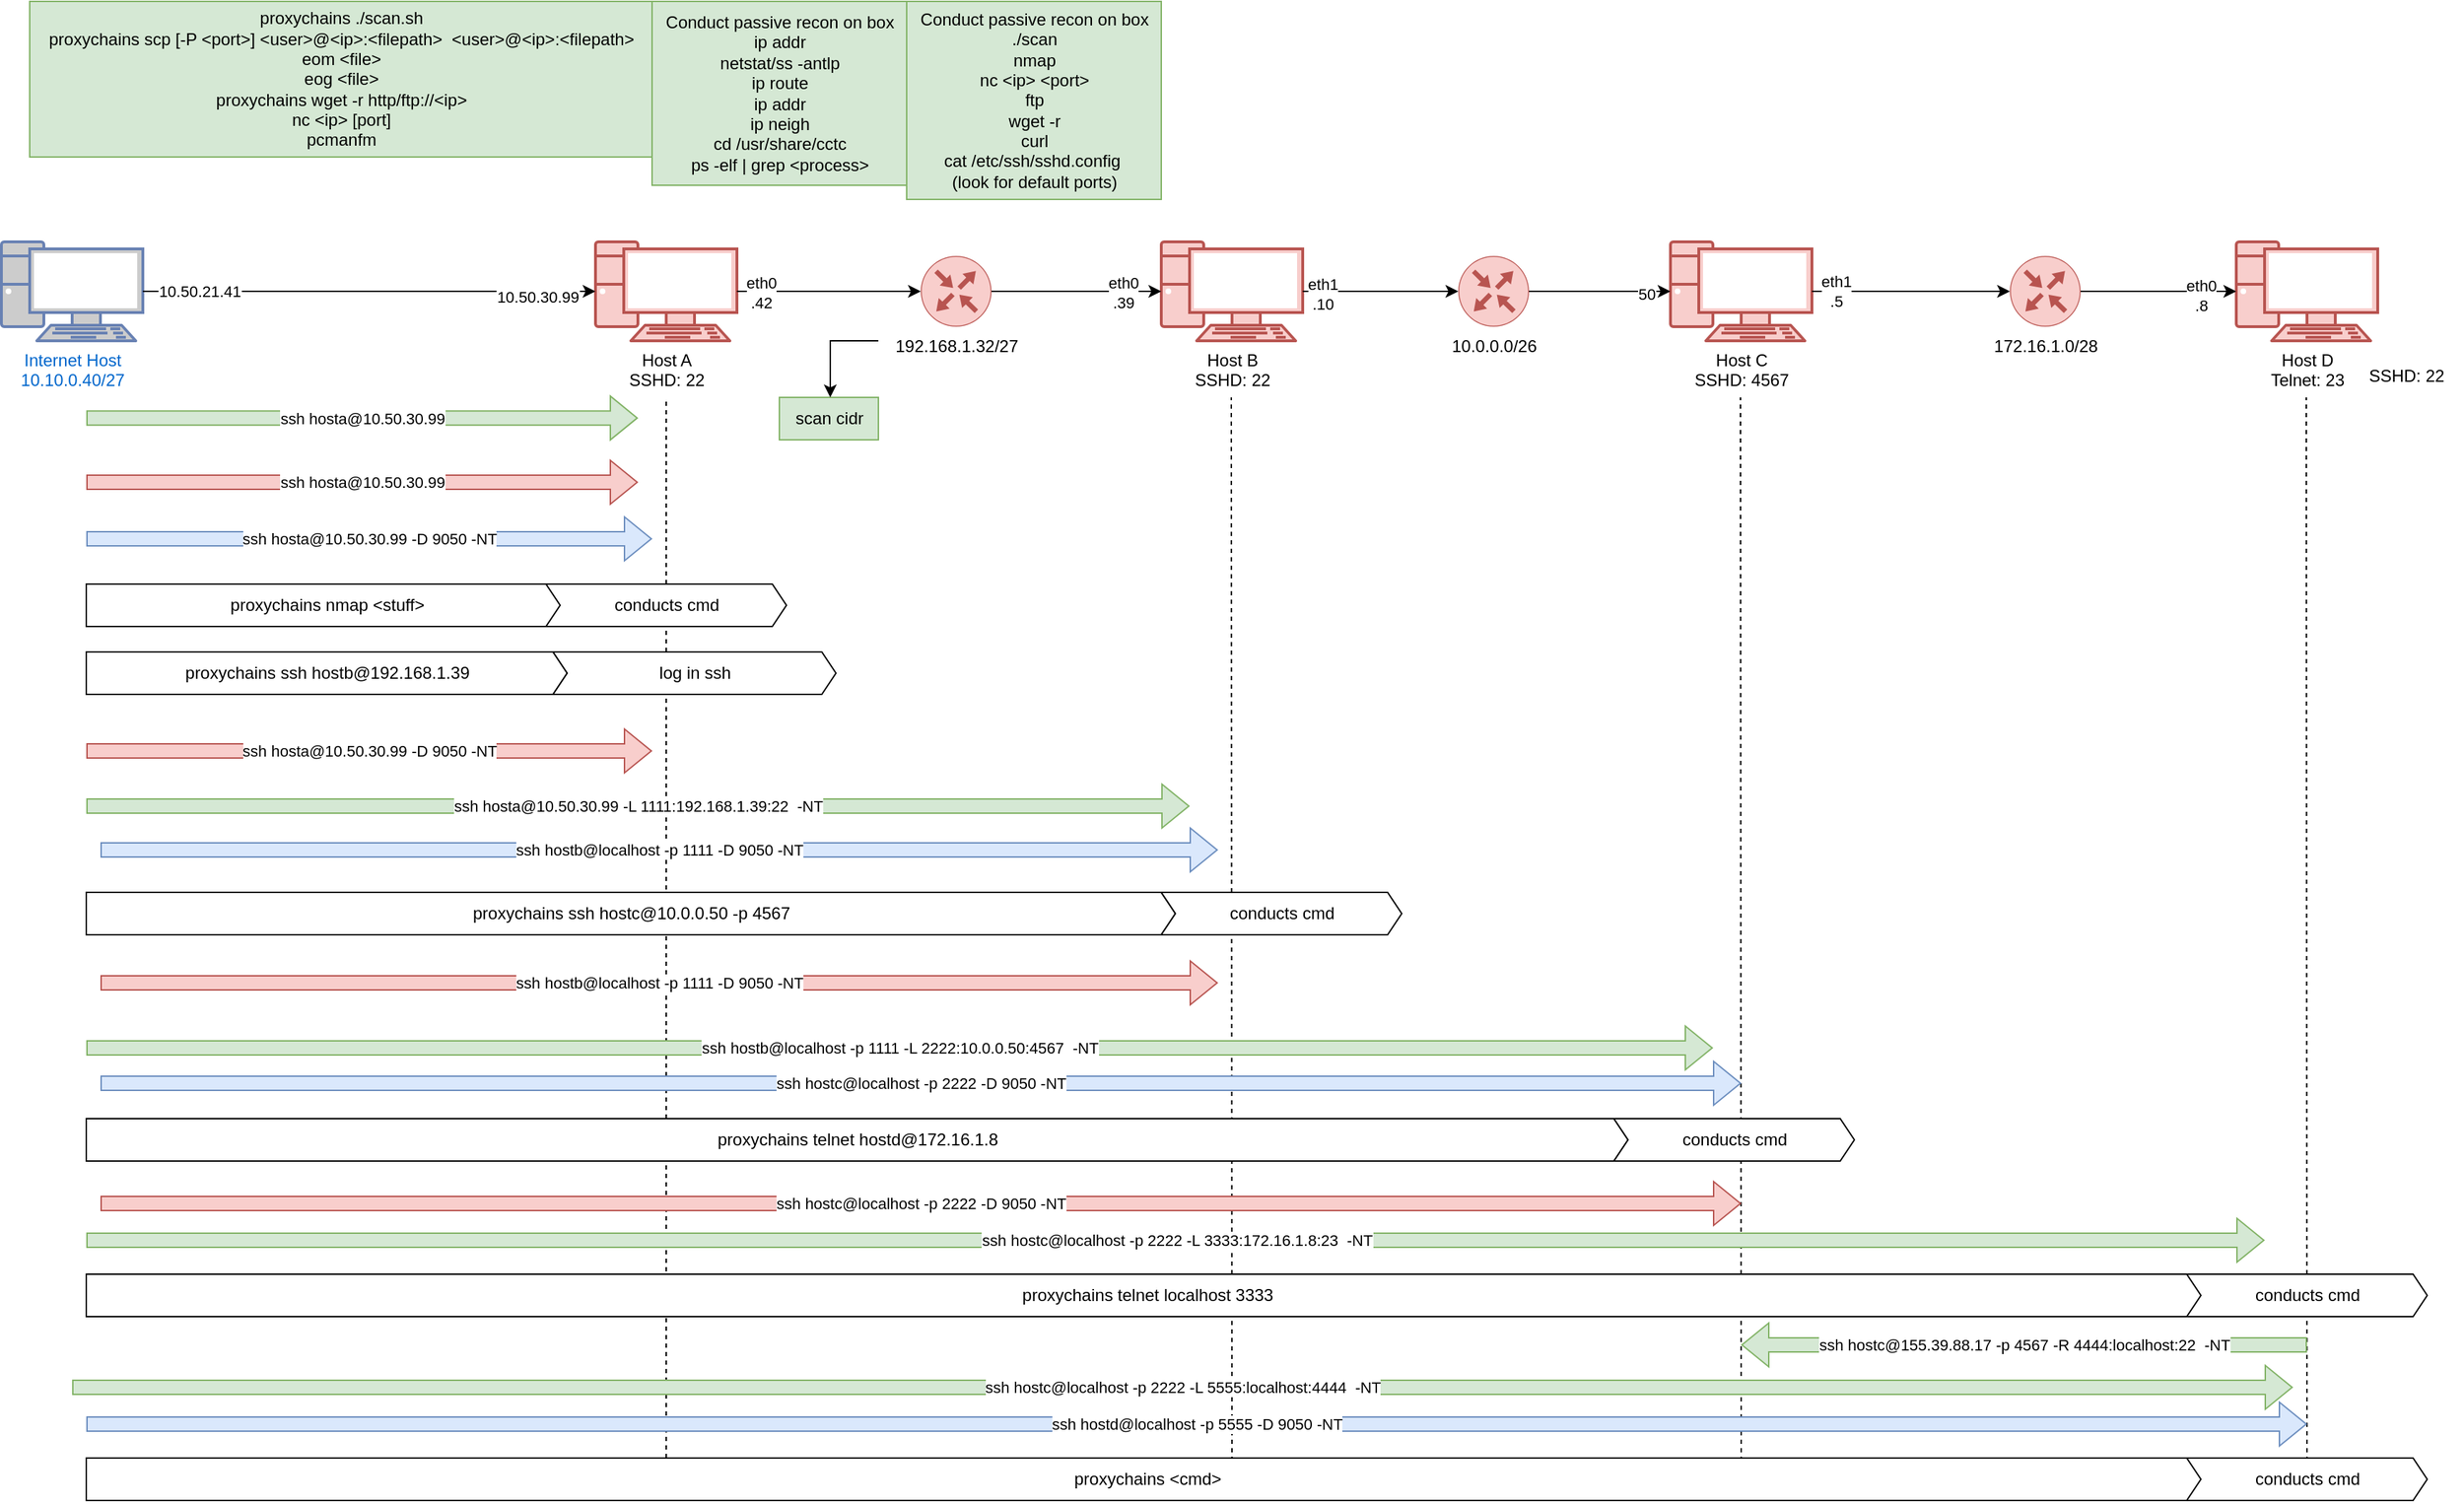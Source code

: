 <mxfile version="24.5.4" type="github">
  <diagram name="Page-1" id="iQ5KhEgalkeNzzqRlSKW">
    <mxGraphModel dx="1434" dy="778" grid="1" gridSize="10" guides="1" tooltips="1" connect="1" arrows="1" fold="1" page="1" pageScale="1" pageWidth="850" pageHeight="1100" math="0" shadow="0">
      <root>
        <mxCell id="0" />
        <mxCell id="1" parent="0" />
        <mxCell id="FURbWRbi5EmWoerNdc4_-44" value="" style="endArrow=none;dashed=1;html=1;rounded=0;" parent="1" edge="1">
          <mxGeometry width="50" height="50" relative="1" as="geometry">
            <mxPoint x="1310" y="1060" as="sourcePoint" />
            <mxPoint x="1309.5" y="290" as="targetPoint" />
          </mxGeometry>
        </mxCell>
        <mxCell id="FURbWRbi5EmWoerNdc4_-30" value="" style="endArrow=none;dashed=1;html=1;rounded=0;" parent="1" edge="1">
          <mxGeometry width="50" height="50" relative="1" as="geometry">
            <mxPoint x="950" y="1060" as="sourcePoint" />
            <mxPoint x="949.5" y="290" as="targetPoint" />
          </mxGeometry>
        </mxCell>
        <mxCell id="FURbWRbi5EmWoerNdc4_-29" value="" style="endArrow=none;dashed=1;html=1;rounded=0;" parent="1" edge="1">
          <mxGeometry width="50" height="50" relative="1" as="geometry">
            <mxPoint x="550" y="1070" as="sourcePoint" />
            <mxPoint x="550" y="290" as="targetPoint" />
          </mxGeometry>
        </mxCell>
        <mxCell id="FURbWRbi5EmWoerNdc4_-1" value="192.168.1.32/27" style="sketch=0;points=[[0.5,0,0],[1,0.5,0],[0.5,1,0],[0,0.5,0],[0.145,0.145,0],[0.856,0.145,0],[0.855,0.856,0],[0.145,0.855,0]];verticalLabelPosition=bottom;html=1;verticalAlign=top;aspect=fixed;align=center;pointerEvents=1;shape=mxgraph.cisco19.rect;prIcon=router;fillColor=#f8cecc;strokeColor=#b85450;" parent="1" vertex="1">
          <mxGeometry x="730" y="190" width="50" height="50" as="geometry" />
        </mxCell>
        <mxCell id="FURbWRbi5EmWoerNdc4_-2" value="Internet Host&lt;div&gt;10.10.0.40/27&lt;/div&gt;" style="fontColor=#0066CC;verticalAlign=top;verticalLabelPosition=bottom;labelPosition=center;align=center;html=1;outlineConnect=0;fillColor=#CCCCCC;strokeColor=#6881B3;gradientColor=none;gradientDirection=north;strokeWidth=2;shape=mxgraph.networks.pc;" parent="1" vertex="1">
          <mxGeometry x="80" y="180" width="100" height="70" as="geometry" />
        </mxCell>
        <mxCell id="FURbWRbi5EmWoerNdc4_-3" value="Host A&lt;div&gt;SSHD: 22&lt;/div&gt;" style="verticalAlign=top;verticalLabelPosition=bottom;labelPosition=center;align=center;html=1;outlineConnect=0;fillColor=#f8cecc;strokeColor=#b85450;gradientDirection=north;strokeWidth=2;shape=mxgraph.networks.pc;" parent="1" vertex="1">
          <mxGeometry x="500" y="180" width="100" height="70" as="geometry" />
        </mxCell>
        <mxCell id="FURbWRbi5EmWoerNdc4_-4" value="10.50.21.41" style="edgeStyle=orthogonalEdgeStyle;rounded=0;orthogonalLoop=1;jettySize=auto;html=1;exitX=1;exitY=0.5;exitDx=0;exitDy=0;exitPerimeter=0;entryX=0;entryY=0.5;entryDx=0;entryDy=0;entryPerimeter=0;" parent="1" source="FURbWRbi5EmWoerNdc4_-2" target="FURbWRbi5EmWoerNdc4_-3" edge="1">
          <mxGeometry x="-0.75" relative="1" as="geometry">
            <mxPoint as="offset" />
          </mxGeometry>
        </mxCell>
        <mxCell id="FURbWRbi5EmWoerNdc4_-5" value="10.50.30.99" style="edgeLabel;html=1;align=center;verticalAlign=middle;resizable=0;points=[];" parent="FURbWRbi5EmWoerNdc4_-4" vertex="1" connectable="0">
          <mxGeometry x="0.744" y="-4" relative="1" as="geometry">
            <mxPoint as="offset" />
          </mxGeometry>
        </mxCell>
        <mxCell id="FURbWRbi5EmWoerNdc4_-6" style="edgeStyle=orthogonalEdgeStyle;rounded=0;orthogonalLoop=1;jettySize=auto;html=1;exitX=1;exitY=0.5;exitDx=0;exitDy=0;exitPerimeter=0;entryX=0;entryY=0.5;entryDx=0;entryDy=0;entryPerimeter=0;" parent="1" source="FURbWRbi5EmWoerNdc4_-3" target="FURbWRbi5EmWoerNdc4_-1" edge="1">
          <mxGeometry relative="1" as="geometry" />
        </mxCell>
        <mxCell id="FURbWRbi5EmWoerNdc4_-7" value="eth0&lt;div&gt;.42&lt;/div&gt;" style="edgeLabel;html=1;align=center;verticalAlign=middle;resizable=0;points=[];" parent="FURbWRbi5EmWoerNdc4_-6" vertex="1" connectable="0">
          <mxGeometry x="-0.747" y="-1" relative="1" as="geometry">
            <mxPoint as="offset" />
          </mxGeometry>
        </mxCell>
        <mxCell id="FURbWRbi5EmWoerNdc4_-9" value="scan cidr" style="text;html=1;align=center;verticalAlign=middle;resizable=0;points=[];autosize=1;strokeColor=#82b366;fillColor=#d5e8d4;" parent="1" vertex="1">
          <mxGeometry x="630" y="290" width="70" height="30" as="geometry" />
        </mxCell>
        <mxCell id="FURbWRbi5EmWoerNdc4_-10" style="edgeStyle=orthogonalEdgeStyle;rounded=0;orthogonalLoop=1;jettySize=auto;html=1;entryX=0.514;entryY=0;entryDx=0;entryDy=0;entryPerimeter=0;" parent="1" target="FURbWRbi5EmWoerNdc4_-9" edge="1">
          <mxGeometry relative="1" as="geometry">
            <mxPoint x="700" y="250" as="sourcePoint" />
            <Array as="points">
              <mxPoint x="666" y="250" />
            </Array>
          </mxGeometry>
        </mxCell>
        <mxCell id="FURbWRbi5EmWoerNdc4_-11" value="Conduct passive recon on box&lt;div&gt;ip addr&lt;/div&gt;&lt;div&gt;netstat/ss -antlp&lt;/div&gt;&lt;div&gt;ip route&lt;/div&gt;&lt;div&gt;ip addr&lt;/div&gt;&lt;div&gt;ip neigh&lt;/div&gt;&lt;div&gt;cd /usr/share/cctc&lt;/div&gt;&lt;div&gt;ps -elf | grep &amp;lt;process&amp;gt;&lt;/div&gt;" style="text;html=1;align=center;verticalAlign=middle;resizable=0;points=[];autosize=1;strokeColor=#82b366;fillColor=#d5e8d4;" parent="1" vertex="1">
          <mxGeometry x="540" y="10" width="180" height="130" as="geometry" />
        </mxCell>
        <mxCell id="FURbWRbi5EmWoerNdc4_-13" value="ssh hosta@10.50.30.99 -D 9050 -NT" style="shape=flexArrow;endArrow=classic;html=1;rounded=0;fillColor=#dae8fc;strokeColor=#6c8ebf;" parent="1" edge="1">
          <mxGeometry width="50" height="50" relative="1" as="geometry">
            <mxPoint x="140" y="390" as="sourcePoint" />
            <mxPoint x="540" y="390" as="targetPoint" />
          </mxGeometry>
        </mxCell>
        <mxCell id="FURbWRbi5EmWoerNdc4_-16" value="proxychains nmap &amp;lt;stuff&amp;gt;" style="html=1;shadow=0;dashed=0;align=center;verticalAlign=middle;shape=mxgraph.arrows2.arrow;dy=0;dx=10;notch=0;" parent="1" vertex="1">
          <mxGeometry x="140" y="422" width="340" height="30" as="geometry" />
        </mxCell>
        <mxCell id="FURbWRbi5EmWoerNdc4_-20" value="conducts cmd" style="html=1;shadow=0;dashed=0;align=center;verticalAlign=middle;shape=mxgraph.arrows2.arrow;dy=0;dx=10;notch=10;" parent="1" vertex="1">
          <mxGeometry x="465" y="422" width="170" height="30" as="geometry" />
        </mxCell>
        <mxCell id="FURbWRbi5EmWoerNdc4_-21" value="Host B&lt;div&gt;SSHD: 22&lt;/div&gt;" style="verticalAlign=top;verticalLabelPosition=bottom;labelPosition=center;align=center;html=1;outlineConnect=0;fillColor=#f8cecc;strokeColor=#b85450;gradientDirection=north;strokeWidth=2;shape=mxgraph.networks.pc;" parent="1" vertex="1">
          <mxGeometry x="900" y="180" width="100" height="70" as="geometry" />
        </mxCell>
        <mxCell id="FURbWRbi5EmWoerNdc4_-22" style="edgeStyle=orthogonalEdgeStyle;rounded=0;orthogonalLoop=1;jettySize=auto;html=1;exitX=1;exitY=0.5;exitDx=0;exitDy=0;exitPerimeter=0;entryX=0;entryY=0.5;entryDx=0;entryDy=0;entryPerimeter=0;" parent="1" source="FURbWRbi5EmWoerNdc4_-1" target="FURbWRbi5EmWoerNdc4_-21" edge="1">
          <mxGeometry relative="1" as="geometry" />
        </mxCell>
        <mxCell id="FURbWRbi5EmWoerNdc4_-23" value="eth0&lt;div&gt;.39&lt;/div&gt;" style="edgeLabel;html=1;align=center;verticalAlign=middle;resizable=0;points=[];" parent="FURbWRbi5EmWoerNdc4_-22" vertex="1" connectable="0">
          <mxGeometry x="0.55" y="-1" relative="1" as="geometry">
            <mxPoint as="offset" />
          </mxGeometry>
        </mxCell>
        <mxCell id="FURbWRbi5EmWoerNdc4_-24" value="proxychains ssh hostb@192.168.1.39" style="html=1;shadow=0;dashed=0;align=center;verticalAlign=middle;shape=mxgraph.arrows2.arrow;dy=0;dx=10;notch=0;" parent="1" vertex="1">
          <mxGeometry x="140" y="470" width="340" height="30" as="geometry" />
        </mxCell>
        <mxCell id="FURbWRbi5EmWoerNdc4_-25" value="log in ssh" style="html=1;shadow=0;dashed=0;align=center;verticalAlign=middle;shape=mxgraph.arrows2.arrow;dy=0;dx=10;notch=10;" parent="1" vertex="1">
          <mxGeometry x="470" y="470" width="200" height="30" as="geometry" />
        </mxCell>
        <mxCell id="FURbWRbi5EmWoerNdc4_-26" value="10.0.0.0/26" style="sketch=0;points=[[0.5,0,0],[1,0.5,0],[0.5,1,0],[0,0.5,0],[0.145,0.145,0],[0.856,0.145,0],[0.855,0.856,0],[0.145,0.855,0]];verticalLabelPosition=bottom;html=1;verticalAlign=top;aspect=fixed;align=center;pointerEvents=1;shape=mxgraph.cisco19.rect;prIcon=router;fillColor=#f8cecc;strokeColor=#b85450;" parent="1" vertex="1">
          <mxGeometry x="1110" y="190" width="50" height="50" as="geometry" />
        </mxCell>
        <mxCell id="FURbWRbi5EmWoerNdc4_-27" value="ssh hosta@10.50.30.99 -D 9050 -NT" style="shape=flexArrow;endArrow=classic;html=1;rounded=0;fillColor=#f8cecc;strokeColor=#b85450;" parent="1" edge="1">
          <mxGeometry width="50" height="50" relative="1" as="geometry">
            <mxPoint x="140" y="540" as="sourcePoint" />
            <mxPoint x="540" y="540" as="targetPoint" />
          </mxGeometry>
        </mxCell>
        <mxCell id="FURbWRbi5EmWoerNdc4_-28" value="ssh hosta@10.50.30.99 -L 1111:192.168.1.39:22&amp;nbsp; -NT" style="shape=flexArrow;endArrow=classic;html=1;rounded=0;fillColor=#d5e8d4;strokeColor=#82b366;" parent="1" edge="1">
          <mxGeometry width="50" height="50" relative="1" as="geometry">
            <mxPoint x="140" y="579" as="sourcePoint" />
            <mxPoint x="920" y="579" as="targetPoint" />
          </mxGeometry>
        </mxCell>
        <mxCell id="FURbWRbi5EmWoerNdc4_-31" value="ssh hostb@localhost -p 1111 -D 9050 -NT" style="shape=flexArrow;endArrow=classic;html=1;rounded=0;fillColor=#dae8fc;strokeColor=#6c8ebf;" parent="1" edge="1">
          <mxGeometry width="50" height="50" relative="1" as="geometry">
            <mxPoint x="150" y="610" as="sourcePoint" />
            <mxPoint x="940" y="610" as="targetPoint" />
          </mxGeometry>
        </mxCell>
        <mxCell id="FURbWRbi5EmWoerNdc4_-32" value="proxychains ssh hostc@10.0.0.50 -p 4567" style="html=1;shadow=0;dashed=0;align=center;verticalAlign=middle;shape=mxgraph.arrows2.arrow;dy=0;dx=10;notch=0;" parent="1" vertex="1">
          <mxGeometry x="140" y="640" width="770" height="30" as="geometry" />
        </mxCell>
        <mxCell id="FURbWRbi5EmWoerNdc4_-33" value="conducts cmd" style="html=1;shadow=0;dashed=0;align=center;verticalAlign=middle;shape=mxgraph.arrows2.arrow;dy=0;dx=10;notch=10;" parent="1" vertex="1">
          <mxGeometry x="900" y="640" width="170" height="30" as="geometry" />
        </mxCell>
        <mxCell id="FURbWRbi5EmWoerNdc4_-34" style="edgeStyle=orthogonalEdgeStyle;rounded=0;orthogonalLoop=1;jettySize=auto;html=1;exitX=1;exitY=0.5;exitDx=0;exitDy=0;exitPerimeter=0;entryX=0;entryY=0.5;entryDx=0;entryDy=0;entryPerimeter=0;" parent="1" source="FURbWRbi5EmWoerNdc4_-21" target="FURbWRbi5EmWoerNdc4_-26" edge="1">
          <mxGeometry relative="1" as="geometry" />
        </mxCell>
        <mxCell id="FURbWRbi5EmWoerNdc4_-35" value="eth1&lt;div&gt;.10&lt;/div&gt;" style="edgeLabel;html=1;align=center;verticalAlign=middle;resizable=0;points=[];" parent="FURbWRbi5EmWoerNdc4_-34" vertex="1" connectable="0">
          <mxGeometry x="-0.746" y="-2" relative="1" as="geometry">
            <mxPoint as="offset" />
          </mxGeometry>
        </mxCell>
        <mxCell id="FURbWRbi5EmWoerNdc4_-36" value="Host C&lt;div&gt;SSHD: 4567&lt;/div&gt;" style="verticalAlign=top;verticalLabelPosition=bottom;labelPosition=center;align=center;html=1;outlineConnect=0;fillColor=#f8cecc;strokeColor=#b85450;gradientDirection=north;strokeWidth=2;shape=mxgraph.networks.pc;" parent="1" vertex="1">
          <mxGeometry x="1260" y="180" width="100" height="70" as="geometry" />
        </mxCell>
        <mxCell id="FURbWRbi5EmWoerNdc4_-37" style="edgeStyle=orthogonalEdgeStyle;rounded=0;orthogonalLoop=1;jettySize=auto;html=1;exitX=1;exitY=0.5;exitDx=0;exitDy=0;exitPerimeter=0;entryX=0;entryY=0.5;entryDx=0;entryDy=0;entryPerimeter=0;" parent="1" source="FURbWRbi5EmWoerNdc4_-26" target="FURbWRbi5EmWoerNdc4_-36" edge="1">
          <mxGeometry relative="1" as="geometry" />
        </mxCell>
        <mxCell id="FURbWRbi5EmWoerNdc4_-38" value="50" style="edgeLabel;html=1;align=center;verticalAlign=middle;resizable=0;points=[];" parent="FURbWRbi5EmWoerNdc4_-37" vertex="1" connectable="0">
          <mxGeometry x="0.66" y="-2" relative="1" as="geometry">
            <mxPoint as="offset" />
          </mxGeometry>
        </mxCell>
        <mxCell id="FURbWRbi5EmWoerNdc4_-39" value="172.16.1.0/28" style="sketch=0;points=[[0.5,0,0],[1,0.5,0],[0.5,1,0],[0,0.5,0],[0.145,0.145,0],[0.856,0.145,0],[0.855,0.856,0],[0.145,0.855,0]];verticalLabelPosition=bottom;html=1;verticalAlign=top;aspect=fixed;align=center;pointerEvents=1;shape=mxgraph.cisco19.rect;prIcon=router;fillColor=#f8cecc;strokeColor=#b85450;" parent="1" vertex="1">
          <mxGeometry x="1500" y="190" width="50" height="50" as="geometry" />
        </mxCell>
        <mxCell id="FURbWRbi5EmWoerNdc4_-40" style="edgeStyle=orthogonalEdgeStyle;rounded=0;orthogonalLoop=1;jettySize=auto;html=1;exitX=1;exitY=0.5;exitDx=0;exitDy=0;exitPerimeter=0;entryX=0;entryY=0.5;entryDx=0;entryDy=0;entryPerimeter=0;" parent="1" source="FURbWRbi5EmWoerNdc4_-36" target="FURbWRbi5EmWoerNdc4_-39" edge="1">
          <mxGeometry relative="1" as="geometry" />
        </mxCell>
        <mxCell id="FURbWRbi5EmWoerNdc4_-41" value="eth1&lt;div&gt;.5&lt;/div&gt;" style="edgeLabel;html=1;align=center;verticalAlign=middle;resizable=0;points=[];" parent="FURbWRbi5EmWoerNdc4_-40" vertex="1" connectable="0">
          <mxGeometry x="-0.757" relative="1" as="geometry">
            <mxPoint as="offset" />
          </mxGeometry>
        </mxCell>
        <mxCell id="FURbWRbi5EmWoerNdc4_-42" value="ssh hostb@localhost -p 1111 -D 9050 -NT" style="shape=flexArrow;endArrow=classic;html=1;rounded=0;fillColor=#f8cecc;strokeColor=#b85450;" parent="1" edge="1">
          <mxGeometry width="50" height="50" relative="1" as="geometry">
            <mxPoint x="150" y="704" as="sourcePoint" />
            <mxPoint x="940" y="704" as="targetPoint" />
          </mxGeometry>
        </mxCell>
        <mxCell id="FURbWRbi5EmWoerNdc4_-43" value="ssh hostb@localhost -p 1111 -L 2222:10.0.0.50:4567&amp;nbsp; -NT" style="shape=flexArrow;endArrow=classic;html=1;rounded=0;fillColor=#d5e8d4;strokeColor=#82b366;" parent="1" edge="1">
          <mxGeometry x="-0.0" width="50" height="50" relative="1" as="geometry">
            <mxPoint x="140" y="750" as="sourcePoint" />
            <mxPoint x="1290" y="750" as="targetPoint" />
            <mxPoint as="offset" />
          </mxGeometry>
        </mxCell>
        <mxCell id="FURbWRbi5EmWoerNdc4_-45" value="ssh hostc@localhost -p 2222 -D 9050 -NT" style="shape=flexArrow;endArrow=classic;html=1;rounded=0;fillColor=#dae8fc;strokeColor=#6c8ebf;" parent="1" edge="1">
          <mxGeometry width="50" height="50" relative="1" as="geometry">
            <mxPoint x="150" y="775" as="sourcePoint" />
            <mxPoint x="1310" y="775" as="targetPoint" />
          </mxGeometry>
        </mxCell>
        <mxCell id="FURbWRbi5EmWoerNdc4_-46" value="Host D&lt;div&gt;Telnet: 23&lt;/div&gt;" style="verticalAlign=top;verticalLabelPosition=bottom;labelPosition=center;align=center;html=1;outlineConnect=0;fillColor=#f8cecc;strokeColor=#b85450;gradientDirection=north;strokeWidth=2;shape=mxgraph.networks.pc;" parent="1" vertex="1">
          <mxGeometry x="1660" y="180" width="100" height="70" as="geometry" />
        </mxCell>
        <mxCell id="FURbWRbi5EmWoerNdc4_-47" style="edgeStyle=orthogonalEdgeStyle;rounded=0;orthogonalLoop=1;jettySize=auto;html=1;exitX=1;exitY=0.5;exitDx=0;exitDy=0;exitPerimeter=0;entryX=0;entryY=0.5;entryDx=0;entryDy=0;entryPerimeter=0;" parent="1" source="FURbWRbi5EmWoerNdc4_-39" target="FURbWRbi5EmWoerNdc4_-46" edge="1">
          <mxGeometry relative="1" as="geometry" />
        </mxCell>
        <mxCell id="FURbWRbi5EmWoerNdc4_-52" value="eth0&lt;div&gt;.8&lt;/div&gt;" style="edgeLabel;html=1;align=center;verticalAlign=middle;resizable=0;points=[];" parent="FURbWRbi5EmWoerNdc4_-47" vertex="1" connectable="0">
          <mxGeometry x="0.545" y="-3" relative="1" as="geometry">
            <mxPoint as="offset" />
          </mxGeometry>
        </mxCell>
        <mxCell id="FURbWRbi5EmWoerNdc4_-48" value="" style="endArrow=none;dashed=1;html=1;rounded=0;" parent="1" edge="1">
          <mxGeometry width="50" height="50" relative="1" as="geometry">
            <mxPoint x="1710" y="1060" as="sourcePoint" />
            <mxPoint x="1709.5" y="290" as="targetPoint" />
          </mxGeometry>
        </mxCell>
        <mxCell id="FURbWRbi5EmWoerNdc4_-49" value="proxychains telnet hostd@172.16.1.8" style="html=1;shadow=0;dashed=0;align=center;verticalAlign=middle;shape=mxgraph.arrows2.arrow;dy=0;dx=10;notch=0;" parent="1" vertex="1">
          <mxGeometry x="140" y="800" width="1090" height="30" as="geometry" />
        </mxCell>
        <mxCell id="FURbWRbi5EmWoerNdc4_-50" value="conducts cmd" style="html=1;shadow=0;dashed=0;align=center;verticalAlign=middle;shape=mxgraph.arrows2.arrow;dy=0;dx=10;notch=10;" parent="1" vertex="1">
          <mxGeometry x="1220" y="800" width="170" height="30" as="geometry" />
        </mxCell>
        <mxCell id="FURbWRbi5EmWoerNdc4_-51" value="ssh hostc@localhost -p 2222 -L 3333:172.16.1.8:23&amp;nbsp; -NT" style="shape=flexArrow;endArrow=classic;html=1;rounded=0;fillColor=#d5e8d4;strokeColor=#82b366;" parent="1" edge="1">
          <mxGeometry x="0.001" width="50" height="50" relative="1" as="geometry">
            <mxPoint x="140" y="886" as="sourcePoint" />
            <mxPoint x="1680" y="886" as="targetPoint" />
            <mxPoint as="offset" />
          </mxGeometry>
        </mxCell>
        <mxCell id="FURbWRbi5EmWoerNdc4_-54" value="proxychains &amp;lt;cmd&amp;gt;" style="html=1;shadow=0;dashed=0;align=center;verticalAlign=middle;shape=mxgraph.arrows2.arrow;dy=0;dx=10;notch=0;" parent="1" vertex="1">
          <mxGeometry x="140" y="1040" width="1500" height="30" as="geometry" />
        </mxCell>
        <mxCell id="5VNwPCp0QN_mZ9YxO_fV-1" value="ssh hosta@10.50.30.99" style="shape=flexArrow;endArrow=classic;html=1;rounded=0;fillColor=#d5e8d4;strokeColor=#82b366;" parent="1" edge="1">
          <mxGeometry width="50" height="50" relative="1" as="geometry">
            <mxPoint x="140" y="304.57" as="sourcePoint" />
            <mxPoint x="530" y="304.57" as="targetPoint" />
          </mxGeometry>
        </mxCell>
        <mxCell id="zYaufa7AniawlpqcD4Tu-1" value="&lt;div&gt;Conduct passive recon on box&lt;/div&gt;&lt;div&gt;./scan&lt;/div&gt;&lt;div&gt;nmap&lt;/div&gt;&lt;div&gt;nc &amp;lt;ip&amp;gt; &amp;lt;port&amp;gt;&lt;/div&gt;&lt;div&gt;ftp&lt;/div&gt;&lt;div&gt;wget -r&lt;/div&gt;&lt;div&gt;curl&lt;/div&gt;&lt;div&gt;cat /etc/ssh/sshd.config&amp;nbsp;&lt;/div&gt;&lt;div&gt;(look for default ports)&lt;/div&gt;" style="text;html=1;align=center;verticalAlign=middle;resizable=0;points=[];autosize=1;strokeColor=#82b366;fillColor=#d5e8d4;" parent="1" vertex="1">
          <mxGeometry x="720" y="10" width="180" height="140" as="geometry" />
        </mxCell>
        <mxCell id="zYaufa7AniawlpqcD4Tu-2" value="proxychains ./scan.sh&lt;div&gt;proxychains scp [-P &amp;lt;port&amp;gt;] &amp;lt;user&amp;gt;@&amp;lt;ip&amp;gt;:&amp;lt;filepath&amp;gt;&amp;nbsp; &amp;lt;user&amp;gt;@&amp;lt;ip&amp;gt;:&amp;lt;filepath&amp;gt;&lt;/div&gt;&lt;div&gt;eom &amp;lt;file&amp;gt;&lt;/div&gt;&lt;div&gt;eog &amp;lt;file&amp;gt;&lt;/div&gt;&lt;div&gt;proxychains wget -r http/ftp://&amp;lt;ip&amp;gt;&lt;/div&gt;&lt;div&gt;nc &amp;lt;ip&amp;gt; [port]&lt;/div&gt;&lt;div&gt;pcmanfm&lt;/div&gt;" style="text;html=1;align=center;verticalAlign=middle;resizable=0;points=[];autosize=1;strokeColor=#82b366;fillColor=#d5e8d4;" parent="1" vertex="1">
          <mxGeometry x="100" y="10" width="440" height="110" as="geometry" />
        </mxCell>
        <mxCell id="zYaufa7AniawlpqcD4Tu-5" value="ssh hostc@localhost -p 2222 -D 9050 -NT" style="shape=flexArrow;endArrow=classic;html=1;rounded=0;fillColor=#f8cecc;strokeColor=#b85450;" parent="1" edge="1">
          <mxGeometry width="50" height="50" relative="1" as="geometry">
            <mxPoint x="150" y="860" as="sourcePoint" />
            <mxPoint x="1310" y="860" as="targetPoint" />
          </mxGeometry>
        </mxCell>
        <mxCell id="zYaufa7AniawlpqcD4Tu-6" value="ssh hostd@localhost -p 5555 -D 9050 -NT" style="shape=flexArrow;endArrow=classic;html=1;rounded=0;fillColor=#dae8fc;strokeColor=#6c8ebf;" parent="1" edge="1">
          <mxGeometry x="-0.0" width="50" height="50" relative="1" as="geometry">
            <mxPoint x="140" y="1016" as="sourcePoint" />
            <mxPoint x="1710" y="1016" as="targetPoint" />
            <mxPoint as="offset" />
          </mxGeometry>
        </mxCell>
        <mxCell id="zYaufa7AniawlpqcD4Tu-11" value="proxychains telnet localhost 3333" style="html=1;shadow=0;dashed=0;align=center;verticalAlign=middle;shape=mxgraph.arrows2.arrow;dy=0;dx=10;notch=0;" parent="1" vertex="1">
          <mxGeometry x="140" y="910" width="1500" height="30" as="geometry" />
        </mxCell>
        <mxCell id="zYaufa7AniawlpqcD4Tu-12" value="conducts cmd" style="html=1;shadow=0;dashed=0;align=center;verticalAlign=middle;shape=mxgraph.arrows2.arrow;dy=0;dx=10;notch=10;" parent="1" vertex="1">
          <mxGeometry x="1625" y="910" width="170" height="30" as="geometry" />
        </mxCell>
        <mxCell id="zYaufa7AniawlpqcD4Tu-13" value="ssh hostc@155.39.88.17 -p 4567 -R 4444:localhost:22&amp;nbsp; -NT" style="shape=flexArrow;endArrow=classic;html=1;rounded=0;fillColor=#d5e8d4;strokeColor=#82b366;" parent="1" edge="1">
          <mxGeometry width="50" height="50" relative="1" as="geometry">
            <mxPoint x="1710" y="960" as="sourcePoint" />
            <mxPoint x="1310" y="960" as="targetPoint" />
            <mxPoint as="offset" />
          </mxGeometry>
        </mxCell>
        <mxCell id="zYaufa7AniawlpqcD4Tu-14" value="ssh hostc@localhost -p 2222 -L 5555:localhost:4444&amp;nbsp; -NT" style="shape=flexArrow;endArrow=classic;html=1;rounded=0;fillColor=#d5e8d4;strokeColor=#82b366;" parent="1" edge="1">
          <mxGeometry x="-0.0" width="50" height="50" relative="1" as="geometry">
            <mxPoint x="130" y="990" as="sourcePoint" />
            <mxPoint x="1700" y="990" as="targetPoint" />
            <mxPoint as="offset" />
          </mxGeometry>
        </mxCell>
        <mxCell id="zYaufa7AniawlpqcD4Tu-15" value="ssh hosta@10.50.30.99" style="shape=flexArrow;endArrow=classic;html=1;rounded=0;fillColor=#f8cecc;strokeColor=#b85450;" parent="1" edge="1">
          <mxGeometry width="50" height="50" relative="1" as="geometry">
            <mxPoint x="140" y="350" as="sourcePoint" />
            <mxPoint x="530" y="350" as="targetPoint" />
          </mxGeometry>
        </mxCell>
        <mxCell id="zYaufa7AniawlpqcD4Tu-16" value="SSHD: 22" style="text;html=1;align=center;verticalAlign=middle;resizable=0;points=[];autosize=1;strokeColor=none;fillColor=none;" parent="1" vertex="1">
          <mxGeometry x="1740" y="260" width="80" height="30" as="geometry" />
        </mxCell>
        <mxCell id="zYaufa7AniawlpqcD4Tu-17" value="conducts cmd" style="html=1;shadow=0;dashed=0;align=center;verticalAlign=middle;shape=mxgraph.arrows2.arrow;dy=0;dx=10;notch=10;" parent="1" vertex="1">
          <mxGeometry x="1625" y="1040" width="170" height="30" as="geometry" />
        </mxCell>
      </root>
    </mxGraphModel>
  </diagram>
</mxfile>
